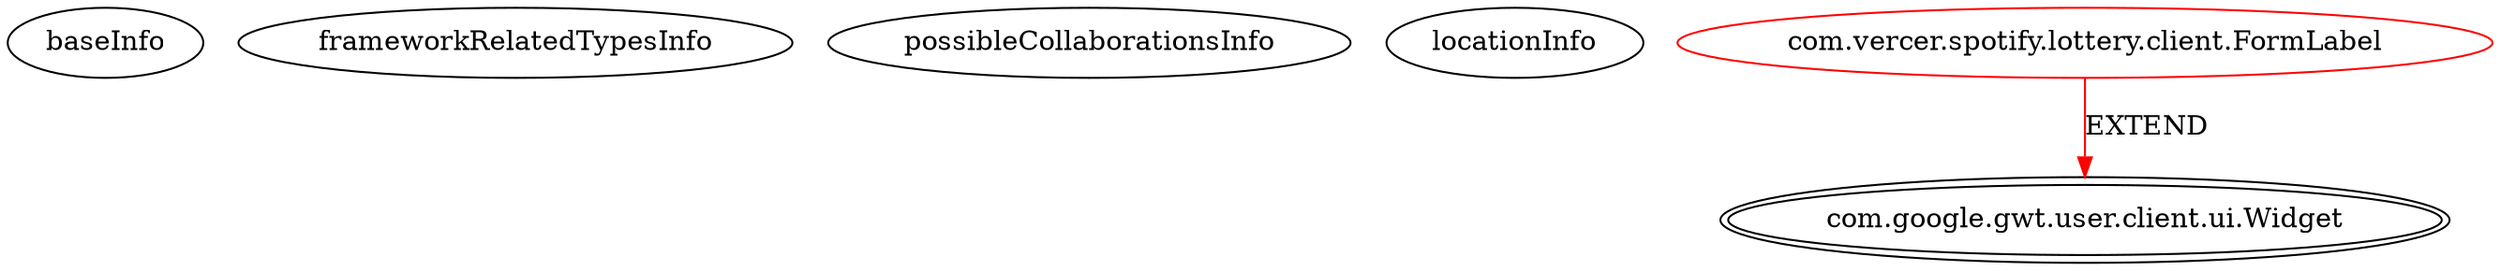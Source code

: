 digraph {
baseInfo[graphId=3147,category="extension_graph",isAnonymous=false,possibleRelation=false]
frameworkRelatedTypesInfo[0="com.google.gwt.user.client.ui.Widget"]
possibleCollaborationsInfo[]
locationInfo[projectName="jdpatterson-spotify-lottery",filePath="/jdpatterson-spotify-lottery/spotify-lottery-master/src/com/vercer/spotify/lottery/client/FormLabel.java",contextSignature="FormLabel",graphId="3147"]
0[label="com.vercer.spotify.lottery.client.FormLabel",vertexType="ROOT_CLIENT_CLASS_DECLARATION",isFrameworkType=false,color=red]
1[label="com.google.gwt.user.client.ui.Widget",vertexType="FRAMEWORK_CLASS_TYPE",isFrameworkType=true,peripheries=2]
0->1[label="EXTEND",color=red]
}
